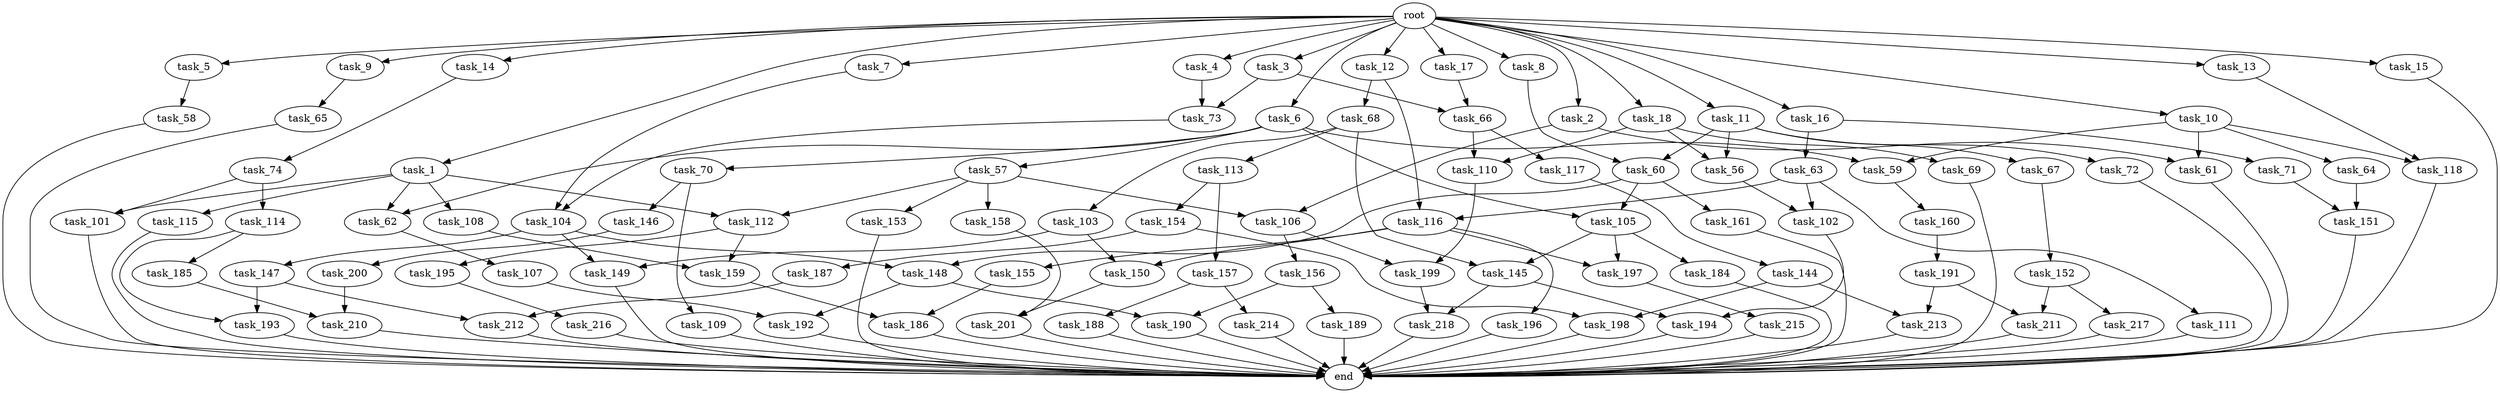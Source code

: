 digraph G {
  root [size="0.000000"];
  task_1 [size="2.048000"];
  task_2 [size="2.048000"];
  task_3 [size="2.048000"];
  task_4 [size="2.048000"];
  task_5 [size="2.048000"];
  task_6 [size="2.048000"];
  task_7 [size="2.048000"];
  task_8 [size="2.048000"];
  task_9 [size="2.048000"];
  task_10 [size="2.048000"];
  task_11 [size="2.048000"];
  task_12 [size="2.048000"];
  task_13 [size="2.048000"];
  task_14 [size="2.048000"];
  task_15 [size="2.048000"];
  task_16 [size="2.048000"];
  task_17 [size="2.048000"];
  task_18 [size="2.048000"];
  task_56 [size="1529008357.376000"];
  task_57 [size="1717986918.400000"];
  task_58 [size="1099511627.776000"];
  task_59 [size="1786706395.136000"];
  task_60 [size="1529008357.376000"];
  task_61 [size="1786706395.136000"];
  task_62 [size="2336462209.024000"];
  task_63 [size="1099511627.776000"];
  task_64 [size="68719476.736000"];
  task_65 [size="1391569403.904000"];
  task_66 [size="2233382993.920000"];
  task_67 [size="1099511627.776000"];
  task_68 [size="154618822.656000"];
  task_69 [size="429496729.600000"];
  task_70 [size="1717986918.400000"];
  task_71 [size="1099511627.776000"];
  task_72 [size="1099511627.776000"];
  task_73 [size="1460288880.640000"];
  task_74 [size="618475290.624000"];
  task_101 [size="1236950581.248000"];
  task_102 [size="2199023255.552000"];
  task_103 [size="1391569403.904000"];
  task_104 [size="2559800508.416000"];
  task_105 [size="2817498546.176000"];
  task_106 [size="2336462209.024000"];
  task_107 [size="274877906.944000"];
  task_108 [size="618475290.624000"];
  task_109 [size="274877906.944000"];
  task_110 [size="1821066133.504000"];
  task_111 [size="1099511627.776000"];
  task_112 [size="1236950581.248000"];
  task_113 [size="1391569403.904000"];
  task_114 [size="618475290.624000"];
  task_115 [size="618475290.624000"];
  task_116 [size="1254130450.432000"];
  task_117 [size="1391569403.904000"];
  task_118 [size="223338299.392000"];
  task_144 [size="1099511627.776000"];
  task_145 [size="1546188226.560000"];
  task_146 [size="274877906.944000"];
  task_147 [size="841813590.016000"];
  task_148 [size="1941325217.792000"];
  task_149 [size="996432412.672000"];
  task_150 [size="429496729.600000"];
  task_151 [size="1546188226.560000"];
  task_152 [size="274877906.944000"];
  task_153 [size="618475290.624000"];
  task_154 [size="154618822.656000"];
  task_155 [size="274877906.944000"];
  task_156 [size="1717986918.400000"];
  task_157 [size="154618822.656000"];
  task_158 [size="618475290.624000"];
  task_159 [size="1460288880.640000"];
  task_160 [size="274877906.944000"];
  task_161 [size="1099511627.776000"];
  task_184 [size="154618822.656000"];
  task_185 [size="618475290.624000"];
  task_186 [size="1546188226.560000"];
  task_187 [size="1099511627.776000"];
  task_188 [size="429496729.600000"];
  task_189 [size="154618822.656000"];
  task_190 [size="1872605741.056000"];
  task_191 [size="841813590.016000"];
  task_192 [size="2336462209.024000"];
  task_193 [size="1460288880.640000"];
  task_194 [size="996432412.672000"];
  task_195 [size="68719476.736000"];
  task_196 [size="274877906.944000"];
  task_197 [size="429496729.600000"];
  task_198 [size="1941325217.792000"];
  task_199 [size="3109556322.304000"];
  task_200 [size="429496729.600000"];
  task_201 [size="3109556322.304000"];
  task_210 [size="1236950581.248000"];
  task_211 [size="2010044694.528000"];
  task_212 [size="1941325217.792000"];
  task_213 [size="2233382993.920000"];
  task_214 [size="429496729.600000"];
  task_215 [size="429496729.600000"];
  task_216 [size="154618822.656000"];
  task_217 [size="618475290.624000"];
  task_218 [size="910533066.752000"];
  end [size="0.000000"];

  root -> task_1 [size="1.000000"];
  root -> task_2 [size="1.000000"];
  root -> task_3 [size="1.000000"];
  root -> task_4 [size="1.000000"];
  root -> task_5 [size="1.000000"];
  root -> task_6 [size="1.000000"];
  root -> task_7 [size="1.000000"];
  root -> task_8 [size="1.000000"];
  root -> task_9 [size="1.000000"];
  root -> task_10 [size="1.000000"];
  root -> task_11 [size="1.000000"];
  root -> task_12 [size="1.000000"];
  root -> task_13 [size="1.000000"];
  root -> task_14 [size="1.000000"];
  root -> task_15 [size="1.000000"];
  root -> task_16 [size="1.000000"];
  root -> task_17 [size="1.000000"];
  root -> task_18 [size="1.000000"];
  task_1 -> task_62 [size="301989888.000000"];
  task_1 -> task_101 [size="301989888.000000"];
  task_1 -> task_108 [size="301989888.000000"];
  task_1 -> task_112 [size="301989888.000000"];
  task_1 -> task_115 [size="301989888.000000"];
  task_2 -> task_61 [size="838860800.000000"];
  task_2 -> task_106 [size="838860800.000000"];
  task_3 -> task_66 [size="679477248.000000"];
  task_3 -> task_73 [size="679477248.000000"];
  task_4 -> task_73 [size="33554432.000000"];
  task_5 -> task_58 [size="536870912.000000"];
  task_6 -> task_57 [size="838860800.000000"];
  task_6 -> task_59 [size="838860800.000000"];
  task_6 -> task_62 [size="838860800.000000"];
  task_6 -> task_70 [size="838860800.000000"];
  task_6 -> task_105 [size="838860800.000000"];
  task_7 -> task_104 [size="411041792.000000"];
  task_8 -> task_60 [size="209715200.000000"];
  task_9 -> task_65 [size="679477248.000000"];
  task_10 -> task_59 [size="33554432.000000"];
  task_10 -> task_61 [size="33554432.000000"];
  task_10 -> task_64 [size="33554432.000000"];
  task_10 -> task_118 [size="33554432.000000"];
  task_11 -> task_56 [size="536870912.000000"];
  task_11 -> task_60 [size="536870912.000000"];
  task_11 -> task_67 [size="536870912.000000"];
  task_11 -> task_72 [size="536870912.000000"];
  task_12 -> task_68 [size="75497472.000000"];
  task_12 -> task_116 [size="75497472.000000"];
  task_13 -> task_118 [size="75497472.000000"];
  task_14 -> task_74 [size="301989888.000000"];
  task_15 -> end [size="1.000000"];
  task_16 -> task_63 [size="536870912.000000"];
  task_16 -> task_71 [size="536870912.000000"];
  task_17 -> task_66 [size="411041792.000000"];
  task_18 -> task_56 [size="209715200.000000"];
  task_18 -> task_69 [size="209715200.000000"];
  task_18 -> task_110 [size="209715200.000000"];
  task_56 -> task_102 [size="536870912.000000"];
  task_57 -> task_106 [size="301989888.000000"];
  task_57 -> task_112 [size="301989888.000000"];
  task_57 -> task_153 [size="301989888.000000"];
  task_57 -> task_158 [size="301989888.000000"];
  task_58 -> end [size="1.000000"];
  task_59 -> task_160 [size="134217728.000000"];
  task_60 -> task_105 [size="536870912.000000"];
  task_60 -> task_148 [size="536870912.000000"];
  task_60 -> task_161 [size="536870912.000000"];
  task_61 -> end [size="1.000000"];
  task_62 -> task_107 [size="134217728.000000"];
  task_63 -> task_102 [size="536870912.000000"];
  task_63 -> task_111 [size="536870912.000000"];
  task_63 -> task_116 [size="536870912.000000"];
  task_64 -> task_151 [size="75497472.000000"];
  task_65 -> end [size="1.000000"];
  task_66 -> task_110 [size="679477248.000000"];
  task_66 -> task_117 [size="679477248.000000"];
  task_67 -> task_152 [size="134217728.000000"];
  task_68 -> task_103 [size="679477248.000000"];
  task_68 -> task_113 [size="679477248.000000"];
  task_68 -> task_145 [size="679477248.000000"];
  task_69 -> end [size="1.000000"];
  task_70 -> task_109 [size="134217728.000000"];
  task_70 -> task_146 [size="134217728.000000"];
  task_71 -> task_151 [size="679477248.000000"];
  task_72 -> end [size="1.000000"];
  task_73 -> task_104 [size="838860800.000000"];
  task_74 -> task_101 [size="301989888.000000"];
  task_74 -> task_114 [size="301989888.000000"];
  task_101 -> end [size="1.000000"];
  task_102 -> task_194 [size="75497472.000000"];
  task_103 -> task_149 [size="75497472.000000"];
  task_103 -> task_150 [size="75497472.000000"];
  task_104 -> task_147 [size="411041792.000000"];
  task_104 -> task_148 [size="411041792.000000"];
  task_104 -> task_149 [size="411041792.000000"];
  task_105 -> task_145 [size="75497472.000000"];
  task_105 -> task_184 [size="75497472.000000"];
  task_105 -> task_197 [size="75497472.000000"];
  task_106 -> task_156 [size="838860800.000000"];
  task_106 -> task_199 [size="838860800.000000"];
  task_107 -> task_192 [size="301989888.000000"];
  task_108 -> task_159 [size="679477248.000000"];
  task_109 -> end [size="1.000000"];
  task_110 -> task_199 [size="679477248.000000"];
  task_111 -> end [size="1.000000"];
  task_112 -> task_159 [size="33554432.000000"];
  task_112 -> task_195 [size="33554432.000000"];
  task_113 -> task_154 [size="75497472.000000"];
  task_113 -> task_157 [size="75497472.000000"];
  task_114 -> task_185 [size="301989888.000000"];
  task_114 -> task_193 [size="301989888.000000"];
  task_115 -> end [size="1.000000"];
  task_116 -> task_150 [size="134217728.000000"];
  task_116 -> task_155 [size="134217728.000000"];
  task_116 -> task_196 [size="134217728.000000"];
  task_116 -> task_197 [size="134217728.000000"];
  task_117 -> task_144 [size="536870912.000000"];
  task_118 -> end [size="1.000000"];
  task_144 -> task_198 [size="411041792.000000"];
  task_144 -> task_213 [size="411041792.000000"];
  task_145 -> task_194 [size="411041792.000000"];
  task_145 -> task_218 [size="411041792.000000"];
  task_146 -> task_200 [size="209715200.000000"];
  task_147 -> task_193 [size="411041792.000000"];
  task_147 -> task_212 [size="411041792.000000"];
  task_148 -> task_190 [size="838860800.000000"];
  task_148 -> task_192 [size="838860800.000000"];
  task_149 -> end [size="1.000000"];
  task_150 -> task_201 [size="838860800.000000"];
  task_151 -> end [size="1.000000"];
  task_152 -> task_211 [size="301989888.000000"];
  task_152 -> task_217 [size="301989888.000000"];
  task_153 -> end [size="1.000000"];
  task_154 -> task_187 [size="536870912.000000"];
  task_154 -> task_198 [size="536870912.000000"];
  task_155 -> task_186 [size="679477248.000000"];
  task_156 -> task_189 [size="75497472.000000"];
  task_156 -> task_190 [size="75497472.000000"];
  task_157 -> task_188 [size="209715200.000000"];
  task_157 -> task_214 [size="209715200.000000"];
  task_158 -> task_201 [size="679477248.000000"];
  task_159 -> task_186 [size="75497472.000000"];
  task_160 -> task_191 [size="411041792.000000"];
  task_161 -> end [size="1.000000"];
  task_184 -> end [size="1.000000"];
  task_185 -> task_210 [size="301989888.000000"];
  task_186 -> end [size="1.000000"];
  task_187 -> task_212 [size="536870912.000000"];
  task_188 -> end [size="1.000000"];
  task_189 -> end [size="1.000000"];
  task_190 -> end [size="1.000000"];
  task_191 -> task_211 [size="679477248.000000"];
  task_191 -> task_213 [size="679477248.000000"];
  task_192 -> end [size="1.000000"];
  task_193 -> end [size="1.000000"];
  task_194 -> end [size="1.000000"];
  task_195 -> task_216 [size="75497472.000000"];
  task_196 -> end [size="1.000000"];
  task_197 -> task_215 [size="209715200.000000"];
  task_198 -> end [size="1.000000"];
  task_199 -> task_218 [size="33554432.000000"];
  task_200 -> task_210 [size="301989888.000000"];
  task_201 -> end [size="1.000000"];
  task_210 -> end [size="1.000000"];
  task_211 -> end [size="1.000000"];
  task_212 -> end [size="1.000000"];
  task_213 -> end [size="1.000000"];
  task_214 -> end [size="1.000000"];
  task_215 -> end [size="1.000000"];
  task_216 -> end [size="1.000000"];
  task_217 -> end [size="1.000000"];
  task_218 -> end [size="1.000000"];
}
